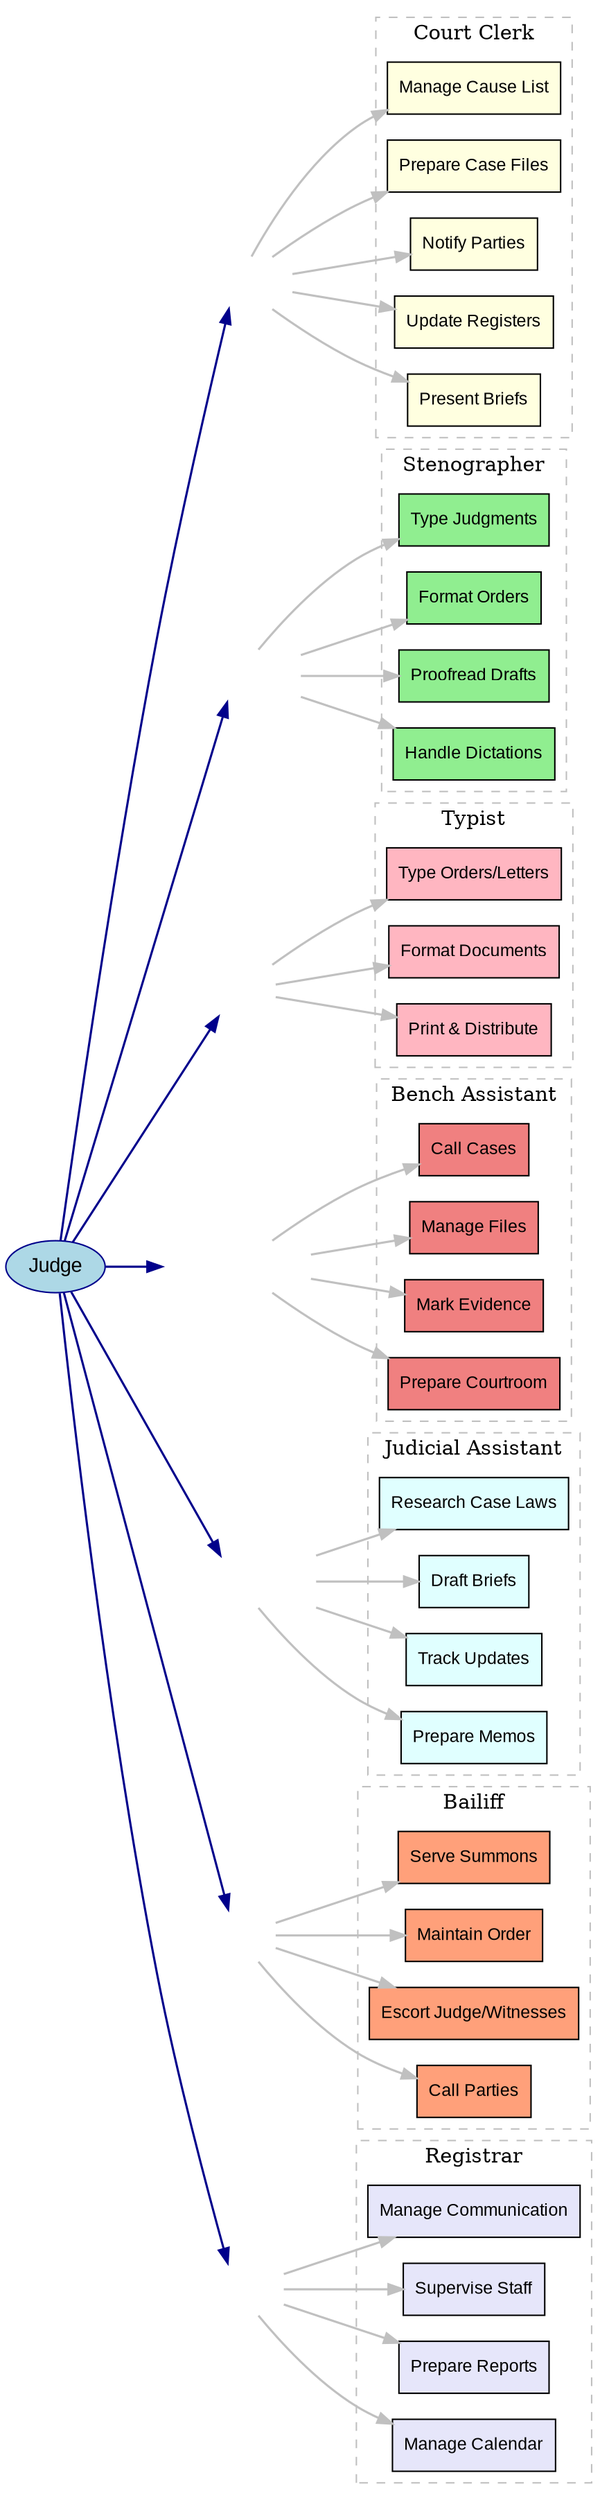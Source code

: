 // digraph JudgeSupportStructure {
//     rankdir=LR;
//     node [shape=box, style=filled, color=lightgray];

//     Judge [shape=ellipse, style=filled, color=lightblue];

//     subgraph cluster_Clerk {
//         label="Court Clerk / Reader";
//         style=dashed;
//         "Maintain cause list";
//         "Prepare case files";
//         "Notify parties";
//         "Update case registers";
//         "Present case briefs";
//         "Manage files";
//     }

//     subgraph cluster_Steno {
//         label="Stenographer / PA";
//         style=dashed;
//         "Type judgments";
//         "Format orders";
//         "Proofread drafts";
//         "Handle confidential dictations";
//         "Prepare final copies";
//     }

//     subgraph cluster_Typist {
//         label="Typist";
//         style=dashed;
//         "Type orders & letters";
//         "Format documents";
//         "Print & distribute";
//     }

//     subgraph cluster_Bench {
//         label="Bench Assistant";
//         style=dashed;
//         "Call out cases";
//         "Hand over files";
//         "Mark evidence";
//         "Ensure courtroom readiness";
//         "Maintain decorum";
//     }

//     subgraph cluster_Research {
//         label="Judicial Assistant / Research Officer";
//         style=dashed;
//         "Research case laws";
//         "Draft legal briefs";
//         "Track legal updates";
//         "Prepare legal memos";
//         "Assist in policy reviews";
//     }

//     subgraph cluster_Bailiff {
//         label="Bailiff / Court Orderly";
//         style=dashed;
//         "Serve summons/warrants";
//         "Maintain courtroom order";
//         "Carry documents";
//         "Call parties";
//         "Escort judge/witnesses";
//     }

//     subgraph cluster_Admin {
//         label="Registrar / Admin Officer";
//         style=dashed;
//         "Manage admin communication";
//         "Supervise staff";
//         "Prepare case reports";
//         "Coordinate judge's calendar";
//         "Implement higher court directions";
//     }

//     Judge -> "Court Clerk / Reader";
//     Judge -> "Stenographer / PA";
//     Judge -> "Typist";
//     Judge -> "Bench Assistant";
//     Judge -> "Judicial Assistant / Research Officer";
//     Judge -> "Bailiff / Court Orderly";
//     Judge -> "Registrar / Admin Officer";

//     "Court Clerk / Reader" -> "Maintain cause list";
//     "Court Clerk / Reader" -> "Prepare case files";
//     "Court Clerk / Reader" -> "Notify parties";
//     "Court Clerk / Reader" -> "Update case registers";
//     "Court Clerk / Reader" -> "Present case briefs";
//     "Court Clerk / Reader" -> "Manage files";

//     "Stenographer / PA" -> "Type judgments";
//     "Stenographer / PA" -> "Format orders";
//     "Stenographer / PA" -> "Proofread drafts";
//     "Stenographer / PA" -> "Handle confidential dictations";
//     "Stenographer / PA" -> "Prepare final copies";

//     "Typist" -> "Type orders & letters";
//     "Typist" -> "Format documents";
//     "Typist" -> "Print & distribute";

//     "Bench Assistant" -> "Call out cases";
//     "Bench Assistant" -> "Hand over files";
//     "Bench Assistant" -> "Mark evidence";
//     "Bench Assistant" -> "Ensure courtroom readiness";
//     "Bench Assistant" -> "Maintain decorum";

//     "Judicial Assistant / Research Officer" -> "Research case laws";
//     "Judicial Assistant / Research Officer" -> "Draft legal briefs";
//     "Judicial Assistant / Research Officer" -> "Track legal updates";
//     "Judicial Assistant / Research Officer" -> "Prepare legal memos";
//     "Judicial Assistant / Research Officer" -> "Assist in policy reviews";

//     "Bailiff / Court Orderly" -> "Serve summons/warrants";
//     "Bailiff / Court Orderly" -> "Maintain courtroom order";
//     "Bailiff / Court Orderly" -> "Carry documents";
//     "Bailiff / Court Orderly" -> "Call parties";
//     "Bailiff / Court Orderly" -> "Escort judge/witnesses";

//     "Registrar / Admin Officer" -> "Manage admin communication";
//     "Registrar / Admin Officer" -> "Supervise staff";
//     "Registrar / Admin Officer" -> "Prepare case reports";
//     "Registrar / Admin Officer" -> "Coordinate judge's calendar";
//     "Registrar / Admin Officer" -> "Implement higher court directions";
// }




digraph JudgeSupportStructure {
    rankdir=LR;
    bgcolor="white";
    node [shape=box, style=filled, fontsize=12, fontname="Arial", height=0.5];
    edge [color="navy", penwidth=1.5];

    // Central Judge Node
    Judge [shape=ellipse, fillcolor="lightblue", color="darkblue", fontcolor="black", fontsize=14, label="Judge"];

    // Court Clerk Subgraph
    subgraph cluster_Clerk {
        label="Court Clerk";
        style=dashed;
        color="gray";
        fontcolor="black";
        "Cause List" [fillcolor="lightyellow", label="Manage Cause List"];
        "Case Files" [fillcolor="lightyellow", label="Prepare Case Files"];
        "Notify Parties" [fillcolor="lightyellow", label="Notify Parties"];
        "Case Registers" [fillcolor="lightyellow", label="Update Registers"];
        "Case Briefs" [fillcolor="lightyellow", label="Present Briefs"];
    }

    // Stenographer Subgraph
    subgraph cluster_Steno {
        label="Stenographer";
        style=dashed;
        color="gray";
        fontcolor="black";
        "Judgments" [fillcolor="lightgreen", label="Type Judgments"];
        "Orders" [fillcolor="lightgreen", label="Format Orders"];
        "Proofread" [fillcolor="lightgreen", label="Proofread Drafts"];
        "Dictations" [fillcolor="lightgreen", label="Handle Dictations"];
    }

    // Typist Subgraph
    subgraph cluster_Typist {
        label="Typist";
        style=dashed;
        color="gray";
        fontcolor="black";
        "Type Documents" [fillcolor="lightpink", label="Type Orders/Letters"];
        "Format Docs" [fillcolor="lightpink", label="Format Documents"];
        "Distribute" [fillcolor="lightpink", label="Print & Distribute"];
    }

    // Bench Assistant Subgraph
    subgraph cluster_Bench {
        label="Bench Assistant";
        style=dashed;
        color="gray";
        fontcolor="black";
        "Call Cases" [fillcolor="lightcoral", label="Call Cases"];
        "Handle Files" [fillcolor="lightcoral", label="Manage Files"];
        "Evidence" [fillcolor="lightcoral", label="Mark Evidence"];
        "Court Readiness" [fillcolor="lightcoral", label="Prepare Courtroom"];
    }

    // Judicial Assistant Subgraph
    subgraph cluster_Research {
        label="Judicial Assistant";
        style=dashed;
        color="gray";
        fontcolor="black";
        "Research Laws" [fillcolor="lightcyan", label="Research Case Laws"];
        "Legal Briefs" [fillcolor="lightcyan", label="Draft Briefs"];
        "Legal Updates" [fillcolor="lightcyan", label="Track Updates"];
        "Memos" [fillcolor="lightcyan", label="Prepare Memos"];
    }

    // Bailiff Subgraph
    subgraph cluster_Bailiff {
        label="Bailiff";
        style=dashed;
        color="gray";
        fontcolor="black";
        "Serve Summons" [fillcolor="lightsalmon", label="Serve Summons"];
        "Court Order" [fillcolor="lightsalmon", label="Maintain Order"];
        "Escort" [fillcolor="lightsalmon", label="Escort Judge/Witnesses"];
        "Call Parties" [fillcolor="lightsalmon", label="Call Parties"];
    }

    // Registrar Subgraph
    subgraph cluster_Admin {
        label="Registrar";
        style=dashed;
        color="gray";
        fontcolor="black";
        "Admin Comm" [fillcolor="lavender", label="Manage Communication"];
        "Supervise" [fillcolor="lavender", label="Supervise Staff"];
        "Reports" [fillcolor="lavender", label="Prepare Reports"];
        "Calendar" [fillcolor="lavender", label="Manage Calendar"];
    }

    // Connections from Judge to Roles
    Judge -> "Court Clerk" [color="darkblue"];
    Judge -> "Stenographer" [color="darkblue"];
    Judge -> "Typist" [color="darkblue"];
    Judge -> "Bench Assistant" [color="darkblue"];
    Judge -> "Judicial Assistant" [color="darkblue"];
    Judge -> "Bailiff" [color="darkblue"];
    Judge -> "Registrar" [color="darkblue"];

    // Role Nodes (Invisible) to Connect Subgraphs
    "Court Clerk" [style=invis];
    "Stenographer" [style=invis];
    "Typist" [style=invis];
    "Bench Assistant" [style=invis];
    "Judicial Assistant" [style=invis];
    "Bailiff" [style=invis];
    "Registrar" [style=invis];

    // Connections from Roles to Tasks
    "Court Clerk" -> {"Cause List", "Case Files", "Notify Parties", "Case Registers", "Case Briefs"} [color="gray"];
    "Stenographer" -> {"Judgments", "Orders", "Proofread", "Dictations"} [color="gray"];
    "Typist" -> {"Type Documents", "Format Docs", "Distribute"} [color="gray"];
    "Bench Assistant" -> {"Call Cases", "Handle Files", "Evidence", "Court Readiness"} [color="gray"];
    "Judicial Assistant" -> {"Research Laws", "Legal Briefs", "Legal Updates", "Memos"} [color="gray"];
    "Bailiff" -> {"Serve Summons", "Court Order", "Escort", "Call Parties"} [color="gray"];
    "Registrar" -> {"Admin Comm", "Supervise", "Reports", "Calendar"} [color="gray"];
}